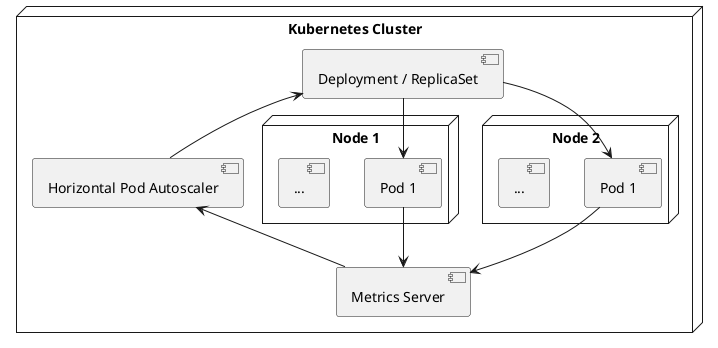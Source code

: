 @startuml

node "Kubernetes Cluster" {

node "Node 1" {
    component "Pod 1" as pod1
    component "..." as pod3
}

node "Node 2" {
    component "Pod 1" as pod2
    component "..." as pod4
}

component "Deployment / ReplicaSet" as deployment
component "Metrics Server" as metrics
component "Horizontal Pod Autoscaler" as horizontal

}

pod1 --> metrics 
pod2 --> metrics
metrics -up-> horizontal
horizontal -up-> deployment
deployment --> pod1
deployment --> pod2
@enduml
